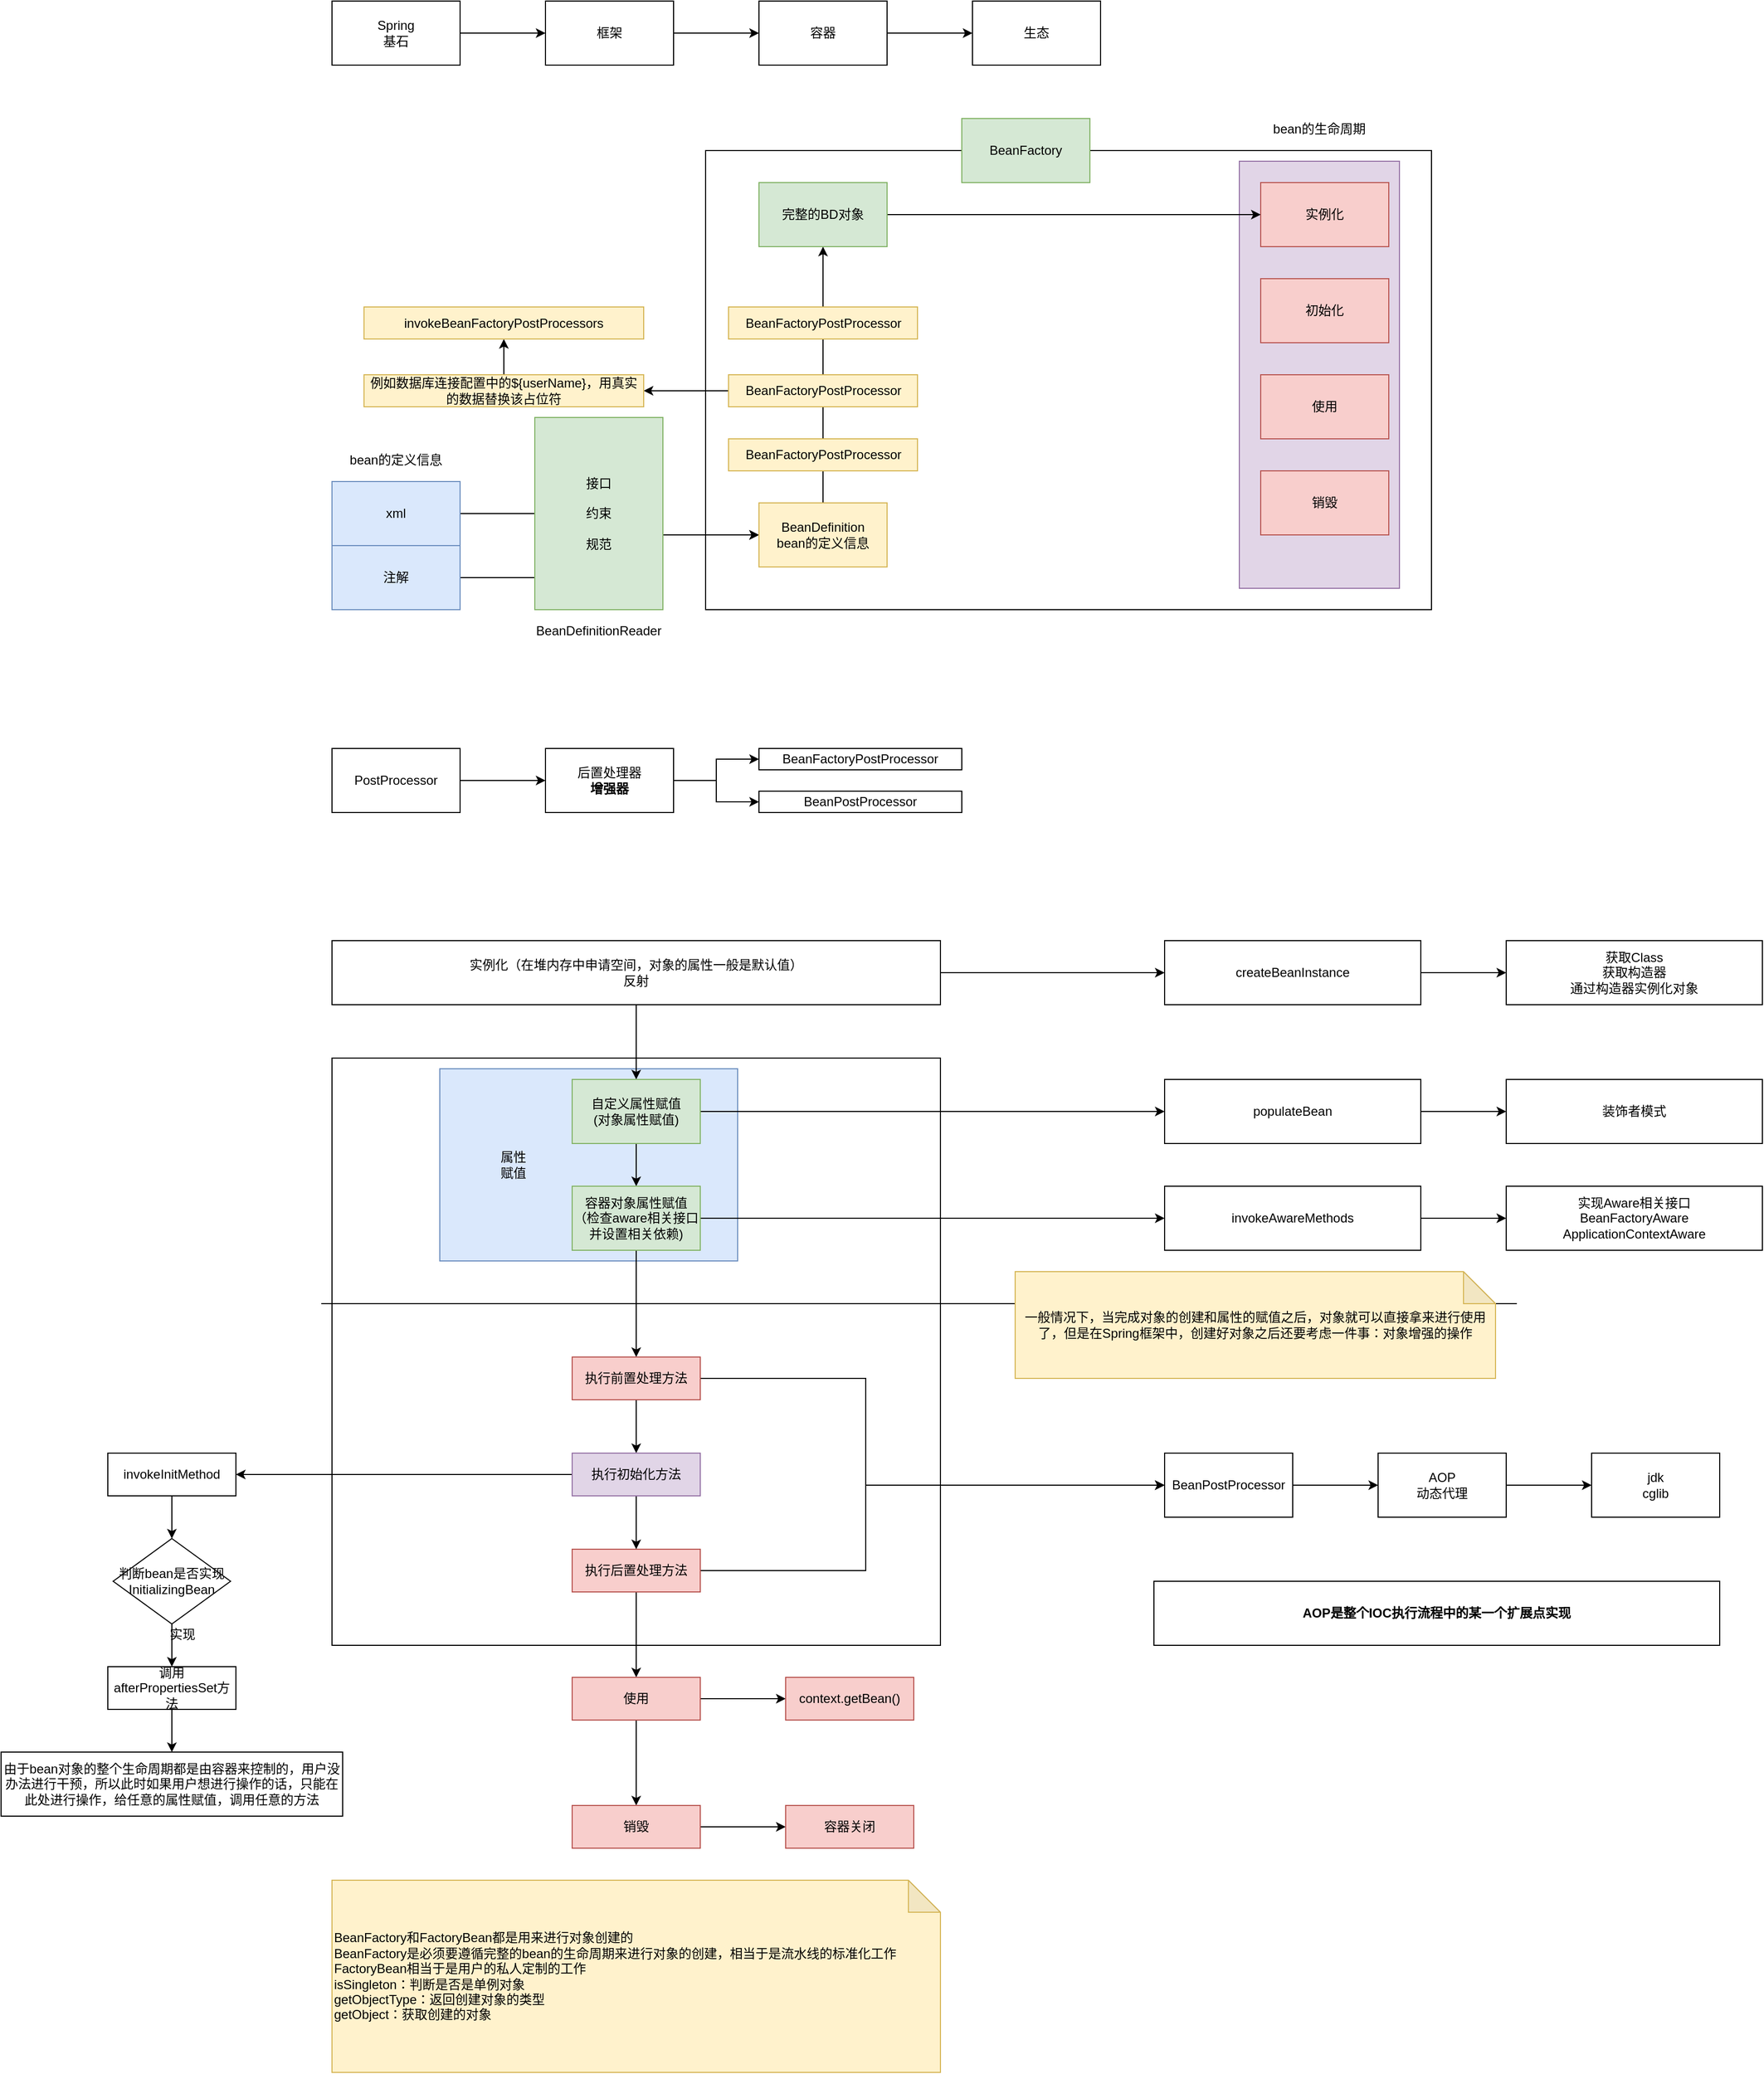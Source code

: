 <mxfile version="12.1.7" type="device" pages="1"><diagram id="_o6ybPxI_xOpQR-UxY9T" name="Page-1"><mxGraphModel dx="2235" dy="808" grid="1" gridSize="10" guides="1" tooltips="1" connect="1" arrows="1" fold="1" page="1" pageScale="1" pageWidth="827" pageHeight="1169" math="0" shadow="0"><root><mxCell id="0"/><mxCell id="1" parent="0"/><mxCell id="NqYj-K6QJG8_ih-1ilB6-20" value="" style="rounded=0;whiteSpace=wrap;html=1;" vertex="1" parent="1"><mxGeometry x="20" y="1010" width="570" height="550" as="geometry"/></mxCell><mxCell id="NqYj-K6QJG8_ih-1ilB6-32" value="" style="rounded=0;whiteSpace=wrap;html=1;fillColor=#dae8fc;strokeColor=#6c8ebf;" vertex="1" parent="1"><mxGeometry x="121" y="1020" width="279" height="180" as="geometry"/></mxCell><mxCell id="fMqZ1GCtbsv7qeCsyb2j-8" value="" style="rounded=0;whiteSpace=wrap;html=1;" parent="1" vertex="1"><mxGeometry x="370" y="160" width="680" height="430" as="geometry"/></mxCell><mxCell id="fMqZ1GCtbsv7qeCsyb2j-36" value="" style="rounded=0;whiteSpace=wrap;html=1;fillColor=#e1d5e7;strokeColor=#9673a6;" parent="1" vertex="1"><mxGeometry x="870" y="170" width="150" height="400" as="geometry"/></mxCell><mxCell id="fMqZ1GCtbsv7qeCsyb2j-3" value="" style="edgeStyle=orthogonalEdgeStyle;rounded=0;orthogonalLoop=1;jettySize=auto;html=1;" parent="1" source="fMqZ1GCtbsv7qeCsyb2j-1" target="fMqZ1GCtbsv7qeCsyb2j-2" edge="1"><mxGeometry relative="1" as="geometry"/></mxCell><mxCell id="fMqZ1GCtbsv7qeCsyb2j-1" value="Spring&lt;br&gt;基石" style="rounded=0;whiteSpace=wrap;html=1;" parent="1" vertex="1"><mxGeometry x="20" y="20" width="120" height="60" as="geometry"/></mxCell><mxCell id="fMqZ1GCtbsv7qeCsyb2j-5" value="" style="edgeStyle=orthogonalEdgeStyle;rounded=0;orthogonalLoop=1;jettySize=auto;html=1;" parent="1" source="fMqZ1GCtbsv7qeCsyb2j-2" target="fMqZ1GCtbsv7qeCsyb2j-4" edge="1"><mxGeometry relative="1" as="geometry"/></mxCell><mxCell id="fMqZ1GCtbsv7qeCsyb2j-2" value="框架" style="rounded=0;whiteSpace=wrap;html=1;" parent="1" vertex="1"><mxGeometry x="220" y="20" width="120" height="60" as="geometry"/></mxCell><mxCell id="fMqZ1GCtbsv7qeCsyb2j-7" value="" style="edgeStyle=orthogonalEdgeStyle;rounded=0;orthogonalLoop=1;jettySize=auto;html=1;" parent="1" source="fMqZ1GCtbsv7qeCsyb2j-4" target="fMqZ1GCtbsv7qeCsyb2j-6" edge="1"><mxGeometry relative="1" as="geometry"/></mxCell><mxCell id="fMqZ1GCtbsv7qeCsyb2j-4" value="容器" style="rounded=0;whiteSpace=wrap;html=1;" parent="1" vertex="1"><mxGeometry x="420" y="20" width="120" height="60" as="geometry"/></mxCell><mxCell id="fMqZ1GCtbsv7qeCsyb2j-6" value="生态" style="rounded=0;whiteSpace=wrap;html=1;" parent="1" vertex="1"><mxGeometry x="620" y="20" width="120" height="60" as="geometry"/></mxCell><mxCell id="fMqZ1GCtbsv7qeCsyb2j-27" style="edgeStyle=orthogonalEdgeStyle;rounded=0;orthogonalLoop=1;jettySize=auto;html=1;exitX=1;exitY=0.5;exitDx=0;exitDy=0;entryX=0;entryY=0.5;entryDx=0;entryDy=0;" parent="1" source="fMqZ1GCtbsv7qeCsyb2j-21" target="fMqZ1GCtbsv7qeCsyb2j-26" edge="1"><mxGeometry relative="1" as="geometry"/></mxCell><mxCell id="fMqZ1GCtbsv7qeCsyb2j-21" value="xml" style="rounded=0;whiteSpace=wrap;html=1;fillColor=#dae8fc;strokeColor=#6c8ebf;" parent="1" vertex="1"><mxGeometry x="20" y="470" width="120" height="60" as="geometry"/></mxCell><mxCell id="fMqZ1GCtbsv7qeCsyb2j-28" style="edgeStyle=orthogonalEdgeStyle;rounded=0;orthogonalLoop=1;jettySize=auto;html=1;exitX=1;exitY=0.5;exitDx=0;exitDy=0;" parent="1" source="fMqZ1GCtbsv7qeCsyb2j-22" target="fMqZ1GCtbsv7qeCsyb2j-26" edge="1"><mxGeometry relative="1" as="geometry"/></mxCell><mxCell id="fMqZ1GCtbsv7qeCsyb2j-22" value="注解" style="rounded=0;whiteSpace=wrap;html=1;fillColor=#dae8fc;strokeColor=#6c8ebf;" parent="1" vertex="1"><mxGeometry x="20" y="530" width="120" height="60" as="geometry"/></mxCell><mxCell id="fMqZ1GCtbsv7qeCsyb2j-24" value="bean的定义信息" style="text;html=1;strokeColor=none;fillColor=none;align=center;verticalAlign=middle;whiteSpace=wrap;rounded=0;" parent="1" vertex="1"><mxGeometry x="20" y="440" width="120" height="20" as="geometry"/></mxCell><mxCell id="NqYj-K6QJG8_ih-1ilB6-5" style="edgeStyle=orthogonalEdgeStyle;rounded=0;orthogonalLoop=1;jettySize=auto;html=1;exitX=0.5;exitY=0;exitDx=0;exitDy=0;" edge="1" parent="1" source="fMqZ1GCtbsv7qeCsyb2j-26" target="NqYj-K6QJG8_ih-1ilB6-4"><mxGeometry relative="1" as="geometry"/></mxCell><mxCell id="fMqZ1GCtbsv7qeCsyb2j-26" value="BeanDefinition&lt;br&gt;bean的定义信息" style="rounded=0;whiteSpace=wrap;html=1;fillColor=#fff2cc;strokeColor=#d6b656;" parent="1" vertex="1"><mxGeometry x="420" y="490" width="120" height="60" as="geometry"/></mxCell><mxCell id="fMqZ1GCtbsv7qeCsyb2j-29" value="实例化" style="rounded=0;whiteSpace=wrap;html=1;fillColor=#f8cecc;strokeColor=#b85450;" parent="1" vertex="1"><mxGeometry x="890" y="190" width="120" height="60" as="geometry"/></mxCell><mxCell id="fMqZ1GCtbsv7qeCsyb2j-31" value="接口&lt;br&gt;&lt;br&gt;约束&lt;br&gt;&lt;br&gt;规范" style="rounded=0;whiteSpace=wrap;html=1;fillColor=#d5e8d4;strokeColor=#82b366;" parent="1" vertex="1"><mxGeometry x="210" y="410" width="120" height="180" as="geometry"/></mxCell><mxCell id="fMqZ1GCtbsv7qeCsyb2j-32" value="BeanDefinitionReader" style="text;html=1;strokeColor=none;fillColor=none;align=center;verticalAlign=middle;whiteSpace=wrap;rounded=0;" parent="1" vertex="1"><mxGeometry x="210" y="600" width="120" height="20" as="geometry"/></mxCell><mxCell id="fMqZ1GCtbsv7qeCsyb2j-33" value="初始化" style="rounded=0;whiteSpace=wrap;html=1;fillColor=#f8cecc;strokeColor=#b85450;" parent="1" vertex="1"><mxGeometry x="890" y="280" width="120" height="60" as="geometry"/></mxCell><mxCell id="fMqZ1GCtbsv7qeCsyb2j-34" value="使用" style="rounded=0;whiteSpace=wrap;html=1;fillColor=#f8cecc;strokeColor=#b85450;" parent="1" vertex="1"><mxGeometry x="890" y="370" width="120" height="60" as="geometry"/></mxCell><mxCell id="fMqZ1GCtbsv7qeCsyb2j-35" value="销毁" style="rounded=0;whiteSpace=wrap;html=1;fillColor=#f8cecc;strokeColor=#b85450;" parent="1" vertex="1"><mxGeometry x="890" y="460" width="120" height="60" as="geometry"/></mxCell><mxCell id="fMqZ1GCtbsv7qeCsyb2j-37" value="bean的生命周期" style="text;html=1;strokeColor=none;fillColor=none;align=center;verticalAlign=middle;whiteSpace=wrap;rounded=0;" parent="1" vertex="1"><mxGeometry x="880" y="130" width="130" height="20" as="geometry"/></mxCell><mxCell id="fMqZ1GCtbsv7qeCsyb2j-40" value="" style="edgeStyle=orthogonalEdgeStyle;rounded=0;orthogonalLoop=1;jettySize=auto;html=1;" parent="1" source="fMqZ1GCtbsv7qeCsyb2j-38" target="fMqZ1GCtbsv7qeCsyb2j-39" edge="1"><mxGeometry relative="1" as="geometry"/></mxCell><mxCell id="fMqZ1GCtbsv7qeCsyb2j-38" value="PostProcessor" style="rounded=0;whiteSpace=wrap;html=1;" parent="1" vertex="1"><mxGeometry x="20" y="720" width="120" height="60" as="geometry"/></mxCell><mxCell id="fMqZ1GCtbsv7qeCsyb2j-42" value="" style="edgeStyle=orthogonalEdgeStyle;rounded=0;orthogonalLoop=1;jettySize=auto;html=1;" parent="1" source="fMqZ1GCtbsv7qeCsyb2j-39" target="fMqZ1GCtbsv7qeCsyb2j-41" edge="1"><mxGeometry relative="1" as="geometry"/></mxCell><mxCell id="fMqZ1GCtbsv7qeCsyb2j-44" style="edgeStyle=orthogonalEdgeStyle;rounded=0;orthogonalLoop=1;jettySize=auto;html=1;exitX=1;exitY=0.5;exitDx=0;exitDy=0;entryX=0;entryY=0.5;entryDx=0;entryDy=0;" parent="1" source="fMqZ1GCtbsv7qeCsyb2j-39" target="fMqZ1GCtbsv7qeCsyb2j-43" edge="1"><mxGeometry relative="1" as="geometry"/></mxCell><mxCell id="fMqZ1GCtbsv7qeCsyb2j-39" value="后置处理器&lt;br&gt;&lt;b&gt;增强器&lt;/b&gt;" style="rounded=0;whiteSpace=wrap;html=1;" parent="1" vertex="1"><mxGeometry x="220" y="720" width="120" height="60" as="geometry"/></mxCell><mxCell id="fMqZ1GCtbsv7qeCsyb2j-41" value="BeanFactoryPostProcessor" style="rounded=0;whiteSpace=wrap;html=1;" parent="1" vertex="1"><mxGeometry x="420" y="720" width="190" height="20" as="geometry"/></mxCell><mxCell id="fMqZ1GCtbsv7qeCsyb2j-43" value="BeanPostProcessor" style="rounded=0;whiteSpace=wrap;html=1;" parent="1" vertex="1"><mxGeometry x="420" y="760" width="190" height="20" as="geometry"/></mxCell><mxCell id="fMqZ1GCtbsv7qeCsyb2j-45" value="BeanFactory" style="rounded=0;whiteSpace=wrap;html=1;fillColor=#d5e8d4;strokeColor=#82b366;" parent="1" vertex="1"><mxGeometry x="610" y="130" width="120" height="60" as="geometry"/></mxCell><mxCell id="NqYj-K6QJG8_ih-1ilB6-1" value="&lt;span style=&quot;white-space: normal&quot;&gt;BeanFactoryPostProcessor&lt;/span&gt;" style="rounded=0;whiteSpace=wrap;html=1;fillColor=#fff2cc;strokeColor=#d6b656;" vertex="1" parent="1"><mxGeometry x="391.5" y="430" width="177" height="30" as="geometry"/></mxCell><mxCell id="NqYj-K6QJG8_ih-1ilB6-12" value="" style="edgeStyle=orthogonalEdgeStyle;rounded=0;orthogonalLoop=1;jettySize=auto;html=1;" edge="1" parent="1" source="NqYj-K6QJG8_ih-1ilB6-2" target="NqYj-K6QJG8_ih-1ilB6-11"><mxGeometry relative="1" as="geometry"/></mxCell><mxCell id="NqYj-K6QJG8_ih-1ilB6-2" value="&lt;span style=&quot;white-space: normal&quot;&gt;BeanFactoryPostProcessor&lt;/span&gt;" style="rounded=0;whiteSpace=wrap;html=1;fillColor=#fff2cc;strokeColor=#d6b656;" vertex="1" parent="1"><mxGeometry x="391.5" y="370" width="177" height="30" as="geometry"/></mxCell><mxCell id="NqYj-K6QJG8_ih-1ilB6-14" value="" style="edgeStyle=orthogonalEdgeStyle;rounded=0;orthogonalLoop=1;jettySize=auto;html=1;" edge="1" parent="1" source="NqYj-K6QJG8_ih-1ilB6-11" target="NqYj-K6QJG8_ih-1ilB6-13"><mxGeometry relative="1" as="geometry"/></mxCell><mxCell id="NqYj-K6QJG8_ih-1ilB6-11" value="例如数据库连接配置中的${userName}，用真实的数据替换该占位符" style="rounded=0;whiteSpace=wrap;html=1;fillColor=#fff2cc;strokeColor=#d6b656;" vertex="1" parent="1"><mxGeometry x="50" y="370" width="262" height="30" as="geometry"/></mxCell><mxCell id="NqYj-K6QJG8_ih-1ilB6-13" value="invokeBeanFactoryPostProcessors" style="rounded=0;whiteSpace=wrap;html=1;fillColor=#fff2cc;strokeColor=#d6b656;" vertex="1" parent="1"><mxGeometry x="50" y="306.5" width="262" height="30" as="geometry"/></mxCell><mxCell id="NqYj-K6QJG8_ih-1ilB6-3" value="&lt;span style=&quot;white-space: normal&quot;&gt;BeanFactoryPostProcessor&lt;/span&gt;" style="rounded=0;whiteSpace=wrap;html=1;fillColor=#fff2cc;strokeColor=#d6b656;" vertex="1" parent="1"><mxGeometry x="391.5" y="306.5" width="177" height="30" as="geometry"/></mxCell><mxCell id="NqYj-K6QJG8_ih-1ilB6-6" style="edgeStyle=orthogonalEdgeStyle;rounded=0;orthogonalLoop=1;jettySize=auto;html=1;exitX=1;exitY=0.5;exitDx=0;exitDy=0;" edge="1" parent="1" source="NqYj-K6QJG8_ih-1ilB6-4" target="fMqZ1GCtbsv7qeCsyb2j-29"><mxGeometry relative="1" as="geometry"/></mxCell><mxCell id="NqYj-K6QJG8_ih-1ilB6-4" value="完整的BD对象" style="rounded=0;whiteSpace=wrap;html=1;fillColor=#d5e8d4;strokeColor=#82b366;" vertex="1" parent="1"><mxGeometry x="420" y="190" width="120" height="60" as="geometry"/></mxCell><mxCell id="NqYj-K6QJG8_ih-1ilB6-17" value="" style="edgeStyle=orthogonalEdgeStyle;rounded=0;orthogonalLoop=1;jettySize=auto;html=1;" edge="1" parent="1" source="NqYj-K6QJG8_ih-1ilB6-15" target="NqYj-K6QJG8_ih-1ilB6-16"><mxGeometry relative="1" as="geometry"/></mxCell><mxCell id="NqYj-K6QJG8_ih-1ilB6-34" style="edgeStyle=orthogonalEdgeStyle;rounded=0;orthogonalLoop=1;jettySize=auto;html=1;exitX=0.5;exitY=1;exitDx=0;exitDy=0;entryX=0.5;entryY=0;entryDx=0;entryDy=0;" edge="1" parent="1" source="NqYj-K6QJG8_ih-1ilB6-15" target="NqYj-K6QJG8_ih-1ilB6-21"><mxGeometry relative="1" as="geometry"/></mxCell><mxCell id="NqYj-K6QJG8_ih-1ilB6-15" value="实例化（在堆内存中申请空间，对象的属性一般是默认值）&lt;br&gt;反射" style="rounded=0;whiteSpace=wrap;html=1;" vertex="1" parent="1"><mxGeometry x="20" y="900" width="570" height="60" as="geometry"/></mxCell><mxCell id="NqYj-K6QJG8_ih-1ilB6-19" value="" style="edgeStyle=orthogonalEdgeStyle;rounded=0;orthogonalLoop=1;jettySize=auto;html=1;" edge="1" parent="1" source="NqYj-K6QJG8_ih-1ilB6-16" target="NqYj-K6QJG8_ih-1ilB6-18"><mxGeometry relative="1" as="geometry"/></mxCell><mxCell id="NqYj-K6QJG8_ih-1ilB6-16" value="createBeanInstance" style="rounded=0;whiteSpace=wrap;html=1;" vertex="1" parent="1"><mxGeometry x="800" y="900" width="240" height="60" as="geometry"/></mxCell><mxCell id="NqYj-K6QJG8_ih-1ilB6-18" value="获取Class&lt;br&gt;获取构造器&lt;br&gt;通过构造器实例化对象" style="rounded=0;whiteSpace=wrap;html=1;" vertex="1" parent="1"><mxGeometry x="1120" y="900" width="240" height="60" as="geometry"/></mxCell><mxCell id="NqYj-K6QJG8_ih-1ilB6-23" value="" style="edgeStyle=orthogonalEdgeStyle;rounded=0;orthogonalLoop=1;jettySize=auto;html=1;" edge="1" parent="1" source="NqYj-K6QJG8_ih-1ilB6-21" target="NqYj-K6QJG8_ih-1ilB6-22"><mxGeometry relative="1" as="geometry"/></mxCell><mxCell id="NqYj-K6QJG8_ih-1ilB6-27" value="" style="edgeStyle=orthogonalEdgeStyle;rounded=0;orthogonalLoop=1;jettySize=auto;html=1;" edge="1" parent="1" source="NqYj-K6QJG8_ih-1ilB6-21" target="NqYj-K6QJG8_ih-1ilB6-26"><mxGeometry relative="1" as="geometry"/></mxCell><mxCell id="NqYj-K6QJG8_ih-1ilB6-21" value="自定义属性赋值&lt;br&gt;(对象属性赋值)" style="rounded=0;whiteSpace=wrap;html=1;fillColor=#d5e8d4;strokeColor=#82b366;" vertex="1" parent="1"><mxGeometry x="245" y="1030" width="120" height="60" as="geometry"/></mxCell><mxCell id="NqYj-K6QJG8_ih-1ilB6-29" value="" style="edgeStyle=orthogonalEdgeStyle;rounded=0;orthogonalLoop=1;jettySize=auto;html=1;" edge="1" parent="1" source="NqYj-K6QJG8_ih-1ilB6-26" target="NqYj-K6QJG8_ih-1ilB6-28"><mxGeometry relative="1" as="geometry"/></mxCell><mxCell id="NqYj-K6QJG8_ih-1ilB6-47" style="edgeStyle=orthogonalEdgeStyle;rounded=0;orthogonalLoop=1;jettySize=auto;html=1;exitX=0.5;exitY=1;exitDx=0;exitDy=0;" edge="1" parent="1" source="NqYj-K6QJG8_ih-1ilB6-26" target="NqYj-K6QJG8_ih-1ilB6-38"><mxGeometry relative="1" as="geometry"/></mxCell><mxCell id="NqYj-K6QJG8_ih-1ilB6-26" value="容器对象属性赋值&lt;br&gt;（检查aware相关接口并设置相关依赖)" style="rounded=0;whiteSpace=wrap;html=1;fillColor=#d5e8d4;strokeColor=#82b366;" vertex="1" parent="1"><mxGeometry x="245" y="1130" width="120" height="60" as="geometry"/></mxCell><mxCell id="NqYj-K6QJG8_ih-1ilB6-31" value="" style="edgeStyle=orthogonalEdgeStyle;rounded=0;orthogonalLoop=1;jettySize=auto;html=1;" edge="1" parent="1" source="NqYj-K6QJG8_ih-1ilB6-28" target="NqYj-K6QJG8_ih-1ilB6-30"><mxGeometry relative="1" as="geometry"/></mxCell><mxCell id="NqYj-K6QJG8_ih-1ilB6-28" value="invokeAwareMethods" style="rounded=0;whiteSpace=wrap;html=1;" vertex="1" parent="1"><mxGeometry x="800" y="1130" width="240" height="60" as="geometry"/></mxCell><mxCell id="NqYj-K6QJG8_ih-1ilB6-30" value="实现Aware相关接口&lt;br&gt;BeanFactoryAware&lt;br&gt;ApplicationContextAware" style="rounded=0;whiteSpace=wrap;html=1;" vertex="1" parent="1"><mxGeometry x="1120" y="1130" width="240" height="60" as="geometry"/></mxCell><mxCell id="NqYj-K6QJG8_ih-1ilB6-25" value="" style="edgeStyle=orthogonalEdgeStyle;rounded=0;orthogonalLoop=1;jettySize=auto;html=1;" edge="1" parent="1" source="NqYj-K6QJG8_ih-1ilB6-22" target="NqYj-K6QJG8_ih-1ilB6-24"><mxGeometry relative="1" as="geometry"/></mxCell><mxCell id="NqYj-K6QJG8_ih-1ilB6-22" value="populateBean" style="rounded=0;whiteSpace=wrap;html=1;" vertex="1" parent="1"><mxGeometry x="800" y="1030" width="240" height="60" as="geometry"/></mxCell><mxCell id="NqYj-K6QJG8_ih-1ilB6-24" value="装饰者模式" style="rounded=0;whiteSpace=wrap;html=1;" vertex="1" parent="1"><mxGeometry x="1120" y="1030" width="240" height="60" as="geometry"/></mxCell><mxCell id="NqYj-K6QJG8_ih-1ilB6-33" value="属性&lt;br&gt;赋值" style="text;html=1;strokeColor=none;fillColor=none;align=center;verticalAlign=middle;whiteSpace=wrap;rounded=0;" vertex="1" parent="1"><mxGeometry x="170" y="1100" width="40" height="20" as="geometry"/></mxCell><mxCell id="NqYj-K6QJG8_ih-1ilB6-35" value="" style="endArrow=none;html=1;" edge="1" parent="1"><mxGeometry width="50" height="50" relative="1" as="geometry"><mxPoint x="10" y="1240" as="sourcePoint"/><mxPoint x="1130" y="1240" as="targetPoint"/></mxGeometry></mxCell><mxCell id="NqYj-K6QJG8_ih-1ilB6-37" value="一般情况下，当完成对象的创建和属性的赋值之后，对象就可以直接拿来进行使用了，但是在Spring框架中，创建好对象之后还要考虑一件事：对象增强的操作" style="shape=note;whiteSpace=wrap;html=1;backgroundOutline=1;darkOpacity=0.05;fillColor=#fff2cc;strokeColor=#d6b656;" vertex="1" parent="1"><mxGeometry x="660" y="1210" width="450" height="100" as="geometry"/></mxCell><mxCell id="NqYj-K6QJG8_ih-1ilB6-41" style="edgeStyle=orthogonalEdgeStyle;rounded=0;orthogonalLoop=1;jettySize=auto;html=1;exitX=1;exitY=0.5;exitDx=0;exitDy=0;entryX=0;entryY=0.5;entryDx=0;entryDy=0;" edge="1" parent="1" source="NqYj-K6QJG8_ih-1ilB6-38" target="NqYj-K6QJG8_ih-1ilB6-40"><mxGeometry relative="1" as="geometry"><Array as="points"><mxPoint x="520" y="1310"/><mxPoint x="520" y="1410"/></Array></mxGeometry></mxCell><mxCell id="NqYj-K6QJG8_ih-1ilB6-61" style="edgeStyle=orthogonalEdgeStyle;rounded=0;orthogonalLoop=1;jettySize=auto;html=1;exitX=0.5;exitY=1;exitDx=0;exitDy=0;entryX=0.5;entryY=0;entryDx=0;entryDy=0;" edge="1" parent="1" source="NqYj-K6QJG8_ih-1ilB6-38" target="NqYj-K6QJG8_ih-1ilB6-48"><mxGeometry relative="1" as="geometry"/></mxCell><mxCell id="NqYj-K6QJG8_ih-1ilB6-38" value="执行前置处理方法" style="rounded=0;whiteSpace=wrap;html=1;fillColor=#f8cecc;strokeColor=#b85450;" vertex="1" parent="1"><mxGeometry x="245" y="1290" width="120" height="40" as="geometry"/></mxCell><mxCell id="NqYj-K6QJG8_ih-1ilB6-42" style="edgeStyle=orthogonalEdgeStyle;rounded=0;orthogonalLoop=1;jettySize=auto;html=1;exitX=1;exitY=0.5;exitDx=0;exitDy=0;entryX=0;entryY=0.5;entryDx=0;entryDy=0;" edge="1" parent="1" source="NqYj-K6QJG8_ih-1ilB6-39" target="NqYj-K6QJG8_ih-1ilB6-40"><mxGeometry relative="1" as="geometry"><Array as="points"><mxPoint x="520" y="1490"/><mxPoint x="520" y="1410"/></Array></mxGeometry></mxCell><mxCell id="NqYj-K6QJG8_ih-1ilB6-64" value="" style="edgeStyle=orthogonalEdgeStyle;rounded=0;orthogonalLoop=1;jettySize=auto;html=1;" edge="1" parent="1" source="NqYj-K6QJG8_ih-1ilB6-39" target="NqYj-K6QJG8_ih-1ilB6-63"><mxGeometry relative="1" as="geometry"/></mxCell><mxCell id="NqYj-K6QJG8_ih-1ilB6-39" value="执行后置处理方法" style="rounded=0;whiteSpace=wrap;html=1;fillColor=#f8cecc;strokeColor=#b85450;" vertex="1" parent="1"><mxGeometry x="245" y="1470" width="120" height="40" as="geometry"/></mxCell><mxCell id="NqYj-K6QJG8_ih-1ilB6-66" value="" style="edgeStyle=orthogonalEdgeStyle;rounded=0;orthogonalLoop=1;jettySize=auto;html=1;" edge="1" parent="1" source="NqYj-K6QJG8_ih-1ilB6-63" target="NqYj-K6QJG8_ih-1ilB6-65"><mxGeometry relative="1" as="geometry"/></mxCell><mxCell id="NqYj-K6QJG8_ih-1ilB6-68" value="" style="edgeStyle=orthogonalEdgeStyle;rounded=0;orthogonalLoop=1;jettySize=auto;html=1;" edge="1" parent="1" source="NqYj-K6QJG8_ih-1ilB6-63" target="NqYj-K6QJG8_ih-1ilB6-67"><mxGeometry relative="1" as="geometry"/></mxCell><mxCell id="NqYj-K6QJG8_ih-1ilB6-63" value="使用" style="rounded=0;whiteSpace=wrap;html=1;fillColor=#f8cecc;strokeColor=#b85450;" vertex="1" parent="1"><mxGeometry x="245" y="1590" width="120" height="40" as="geometry"/></mxCell><mxCell id="NqYj-K6QJG8_ih-1ilB6-67" value="context.getBean()" style="rounded=0;whiteSpace=wrap;html=1;fillColor=#f8cecc;strokeColor=#b85450;" vertex="1" parent="1"><mxGeometry x="445" y="1590" width="120" height="40" as="geometry"/></mxCell><mxCell id="NqYj-K6QJG8_ih-1ilB6-70" value="" style="edgeStyle=orthogonalEdgeStyle;rounded=0;orthogonalLoop=1;jettySize=auto;html=1;" edge="1" parent="1" source="NqYj-K6QJG8_ih-1ilB6-65" target="NqYj-K6QJG8_ih-1ilB6-69"><mxGeometry relative="1" as="geometry"/></mxCell><mxCell id="NqYj-K6QJG8_ih-1ilB6-65" value="销毁" style="rounded=0;whiteSpace=wrap;html=1;fillColor=#f8cecc;strokeColor=#b85450;" vertex="1" parent="1"><mxGeometry x="245" y="1710" width="120" height="40" as="geometry"/></mxCell><mxCell id="NqYj-K6QJG8_ih-1ilB6-69" value="容器关闭" style="rounded=0;whiteSpace=wrap;html=1;fillColor=#f8cecc;strokeColor=#b85450;" vertex="1" parent="1"><mxGeometry x="445" y="1710" width="120" height="40" as="geometry"/></mxCell><mxCell id="NqYj-K6QJG8_ih-1ilB6-44" value="" style="edgeStyle=orthogonalEdgeStyle;rounded=0;orthogonalLoop=1;jettySize=auto;html=1;" edge="1" parent="1" source="NqYj-K6QJG8_ih-1ilB6-40" target="NqYj-K6QJG8_ih-1ilB6-43"><mxGeometry relative="1" as="geometry"/></mxCell><mxCell id="NqYj-K6QJG8_ih-1ilB6-40" value="BeanPostProcessor" style="rounded=0;whiteSpace=wrap;html=1;" vertex="1" parent="1"><mxGeometry x="800" y="1380" width="120" height="60" as="geometry"/></mxCell><mxCell id="NqYj-K6QJG8_ih-1ilB6-46" value="" style="edgeStyle=orthogonalEdgeStyle;rounded=0;orthogonalLoop=1;jettySize=auto;html=1;" edge="1" parent="1" source="NqYj-K6QJG8_ih-1ilB6-43" target="NqYj-K6QJG8_ih-1ilB6-45"><mxGeometry relative="1" as="geometry"/></mxCell><mxCell id="NqYj-K6QJG8_ih-1ilB6-43" value="AOP&lt;br&gt;动态代理" style="rounded=0;whiteSpace=wrap;html=1;" vertex="1" parent="1"><mxGeometry x="1000" y="1380" width="120" height="60" as="geometry"/></mxCell><mxCell id="NqYj-K6QJG8_ih-1ilB6-45" value="jdk&lt;br&gt;cglib" style="rounded=0;whiteSpace=wrap;html=1;" vertex="1" parent="1"><mxGeometry x="1200" y="1380" width="120" height="60" as="geometry"/></mxCell><mxCell id="NqYj-K6QJG8_ih-1ilB6-50" value="" style="edgeStyle=orthogonalEdgeStyle;rounded=0;orthogonalLoop=1;jettySize=auto;html=1;" edge="1" parent="1" source="NqYj-K6QJG8_ih-1ilB6-48" target="NqYj-K6QJG8_ih-1ilB6-49"><mxGeometry relative="1" as="geometry"/></mxCell><mxCell id="NqYj-K6QJG8_ih-1ilB6-62" style="edgeStyle=orthogonalEdgeStyle;rounded=0;orthogonalLoop=1;jettySize=auto;html=1;exitX=0.5;exitY=1;exitDx=0;exitDy=0;entryX=0.5;entryY=0;entryDx=0;entryDy=0;" edge="1" parent="1" source="NqYj-K6QJG8_ih-1ilB6-48" target="NqYj-K6QJG8_ih-1ilB6-39"><mxGeometry relative="1" as="geometry"/></mxCell><mxCell id="NqYj-K6QJG8_ih-1ilB6-48" value="执行初始化方法" style="rounded=0;whiteSpace=wrap;html=1;fillColor=#e1d5e7;strokeColor=#9673a6;" vertex="1" parent="1"><mxGeometry x="245" y="1380" width="120" height="40" as="geometry"/></mxCell><mxCell id="NqYj-K6QJG8_ih-1ilB6-52" style="edgeStyle=orthogonalEdgeStyle;rounded=0;orthogonalLoop=1;jettySize=auto;html=1;exitX=0.5;exitY=1;exitDx=0;exitDy=0;entryX=0.5;entryY=0;entryDx=0;entryDy=0;" edge="1" parent="1" source="NqYj-K6QJG8_ih-1ilB6-49" target="NqYj-K6QJG8_ih-1ilB6-51"><mxGeometry relative="1" as="geometry"/></mxCell><mxCell id="NqYj-K6QJG8_ih-1ilB6-49" value="invokeInitMethod" style="rounded=0;whiteSpace=wrap;html=1;" vertex="1" parent="1"><mxGeometry x="-190" y="1380" width="120" height="40" as="geometry"/></mxCell><mxCell id="NqYj-K6QJG8_ih-1ilB6-54" style="edgeStyle=orthogonalEdgeStyle;rounded=0;orthogonalLoop=1;jettySize=auto;html=1;exitX=0.5;exitY=1;exitDx=0;exitDy=0;entryX=0.5;entryY=0;entryDx=0;entryDy=0;" edge="1" parent="1" source="NqYj-K6QJG8_ih-1ilB6-51" target="NqYj-K6QJG8_ih-1ilB6-53"><mxGeometry relative="1" as="geometry"/></mxCell><mxCell id="NqYj-K6QJG8_ih-1ilB6-51" value="判断bean是否实现InitializingBean" style="rhombus;whiteSpace=wrap;html=1;" vertex="1" parent="1"><mxGeometry x="-185" y="1460" width="110" height="80" as="geometry"/></mxCell><mxCell id="NqYj-K6QJG8_ih-1ilB6-60" value="" style="edgeStyle=orthogonalEdgeStyle;rounded=0;orthogonalLoop=1;jettySize=auto;html=1;" edge="1" parent="1" source="NqYj-K6QJG8_ih-1ilB6-53" target="NqYj-K6QJG8_ih-1ilB6-59"><mxGeometry relative="1" as="geometry"/></mxCell><mxCell id="NqYj-K6QJG8_ih-1ilB6-53" value="调用afterPropertiesSet方法" style="rounded=0;whiteSpace=wrap;html=1;" vertex="1" parent="1"><mxGeometry x="-190" y="1580" width="120" height="40" as="geometry"/></mxCell><mxCell id="NqYj-K6QJG8_ih-1ilB6-59" value="由于bean对象的整个生命周期都是由容器来控制的，用户没办法进行干预，所以此时如果用户想进行操作的话，只能在此处进行操作，给任意的属性赋值，调用任意的方法" style="rounded=0;whiteSpace=wrap;html=1;" vertex="1" parent="1"><mxGeometry x="-290" y="1660" width="320" height="60" as="geometry"/></mxCell><mxCell id="NqYj-K6QJG8_ih-1ilB6-55" value="实现" style="text;html=1;strokeColor=none;fillColor=none;align=center;verticalAlign=middle;whiteSpace=wrap;rounded=0;" vertex="1" parent="1"><mxGeometry x="-140" y="1540" width="40" height="20" as="geometry"/></mxCell><mxCell id="NqYj-K6QJG8_ih-1ilB6-71" value="BeanFactory和FactoryBean都是用来进行对象创建的&lt;br&gt;BeanFactory是必须要遵循完整的bean的生命周期来进行对象的创建，相当于是流水线的标准化工作&lt;br&gt;FactoryBean相当于是用户的私人定制的工作&lt;br&gt;isSingleton：判断是否是单例对象&lt;br&gt;getObjectType：返回创建对象的类型&lt;br&gt;getObject：获取创建的对象" style="shape=note;whiteSpace=wrap;html=1;backgroundOutline=1;darkOpacity=0.05;fillColor=#fff2cc;strokeColor=#d6b656;align=left;" vertex="1" parent="1"><mxGeometry x="20" y="1780" width="570" height="180" as="geometry"/></mxCell><mxCell id="NqYj-K6QJG8_ih-1ilB6-72" value="&lt;b&gt;AOP是整个IOC执行流程中的某一个扩展点实现&lt;/b&gt;" style="rounded=0;whiteSpace=wrap;html=1;" vertex="1" parent="1"><mxGeometry x="790" y="1500" width="530" height="60" as="geometry"/></mxCell></root></mxGraphModel></diagram></mxfile>
